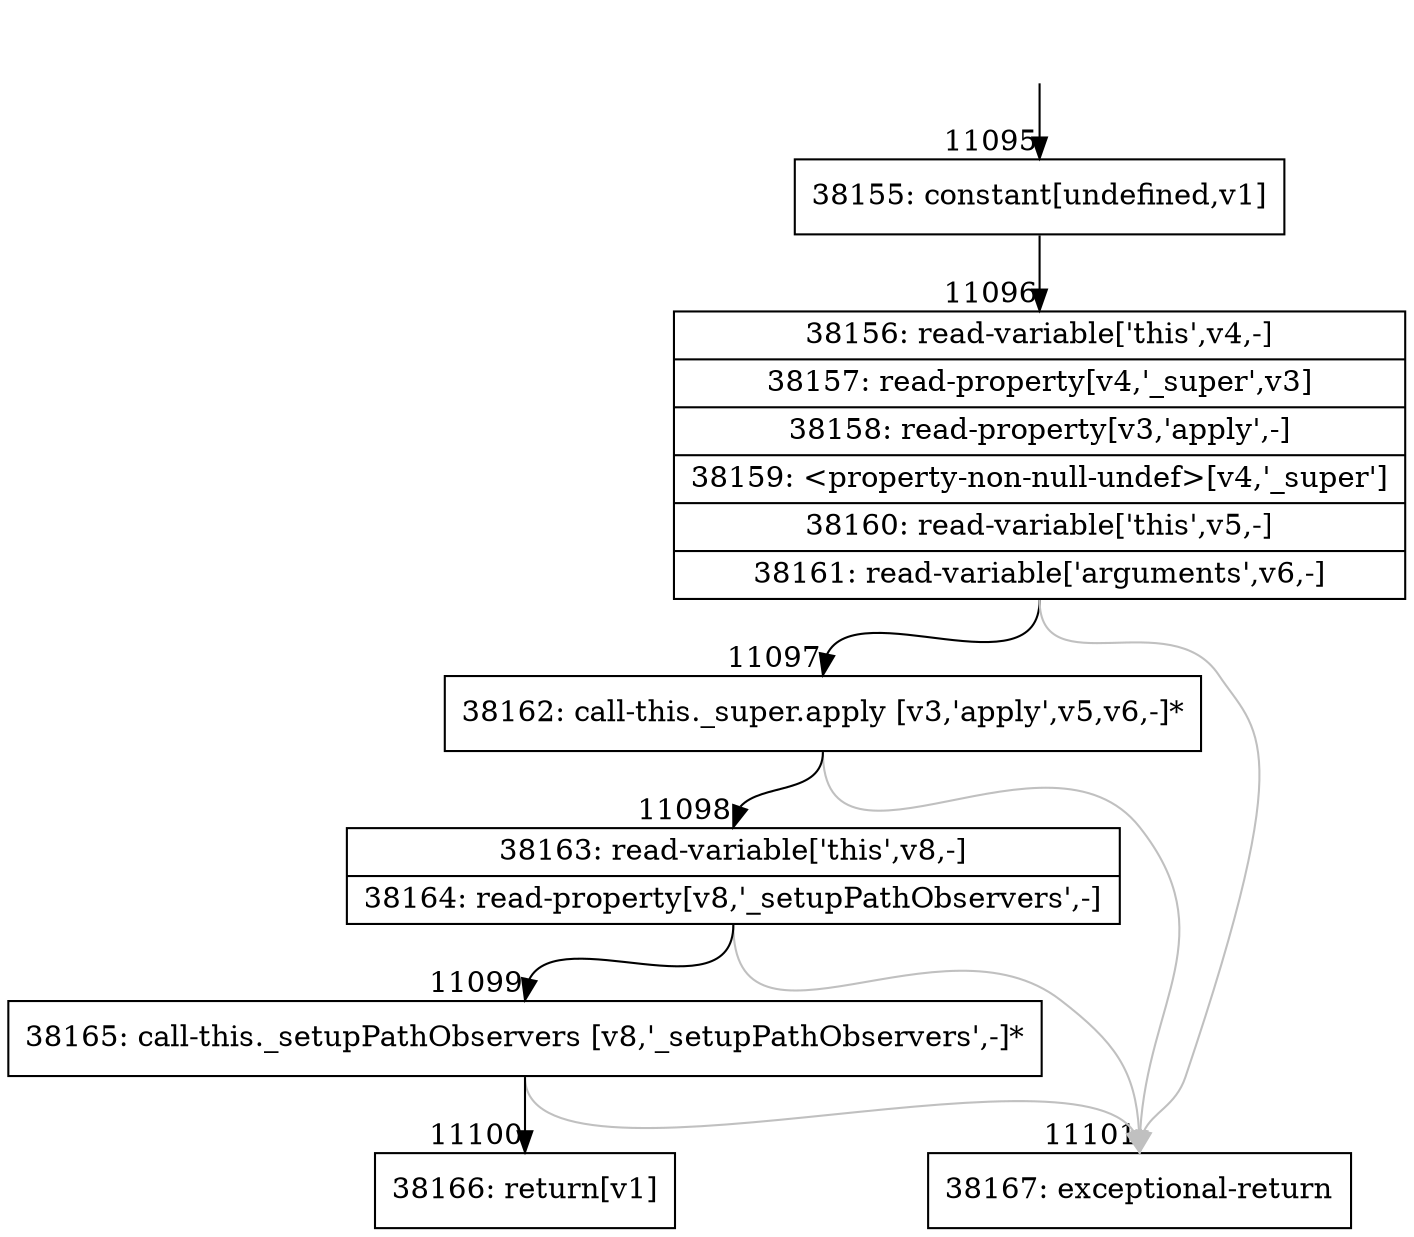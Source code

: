 digraph {
rankdir="TD"
BB_entry923[shape=none,label=""];
BB_entry923 -> BB11095 [tailport=s, headport=n, headlabel="    11095"]
BB11095 [shape=record label="{38155: constant[undefined,v1]}" ] 
BB11095 -> BB11096 [tailport=s, headport=n, headlabel="      11096"]
BB11096 [shape=record label="{38156: read-variable['this',v4,-]|38157: read-property[v4,'_super',v3]|38158: read-property[v3,'apply',-]|38159: \<property-non-null-undef\>[v4,'_super']|38160: read-variable['this',v5,-]|38161: read-variable['arguments',v6,-]}" ] 
BB11096 -> BB11097 [tailport=s, headport=n, headlabel="      11097"]
BB11096 -> BB11101 [tailport=s, headport=n, color=gray, headlabel="      11101"]
BB11097 [shape=record label="{38162: call-this._super.apply [v3,'apply',v5,v6,-]*}" ] 
BB11097 -> BB11098 [tailport=s, headport=n, headlabel="      11098"]
BB11097 -> BB11101 [tailport=s, headport=n, color=gray]
BB11098 [shape=record label="{38163: read-variable['this',v8,-]|38164: read-property[v8,'_setupPathObservers',-]}" ] 
BB11098 -> BB11099 [tailport=s, headport=n, headlabel="      11099"]
BB11098 -> BB11101 [tailport=s, headport=n, color=gray]
BB11099 [shape=record label="{38165: call-this._setupPathObservers [v8,'_setupPathObservers',-]*}" ] 
BB11099 -> BB11100 [tailport=s, headport=n, headlabel="      11100"]
BB11099 -> BB11101 [tailport=s, headport=n, color=gray]
BB11100 [shape=record label="{38166: return[v1]}" ] 
BB11101 [shape=record label="{38167: exceptional-return}" ] 
//#$~ 20355
}
